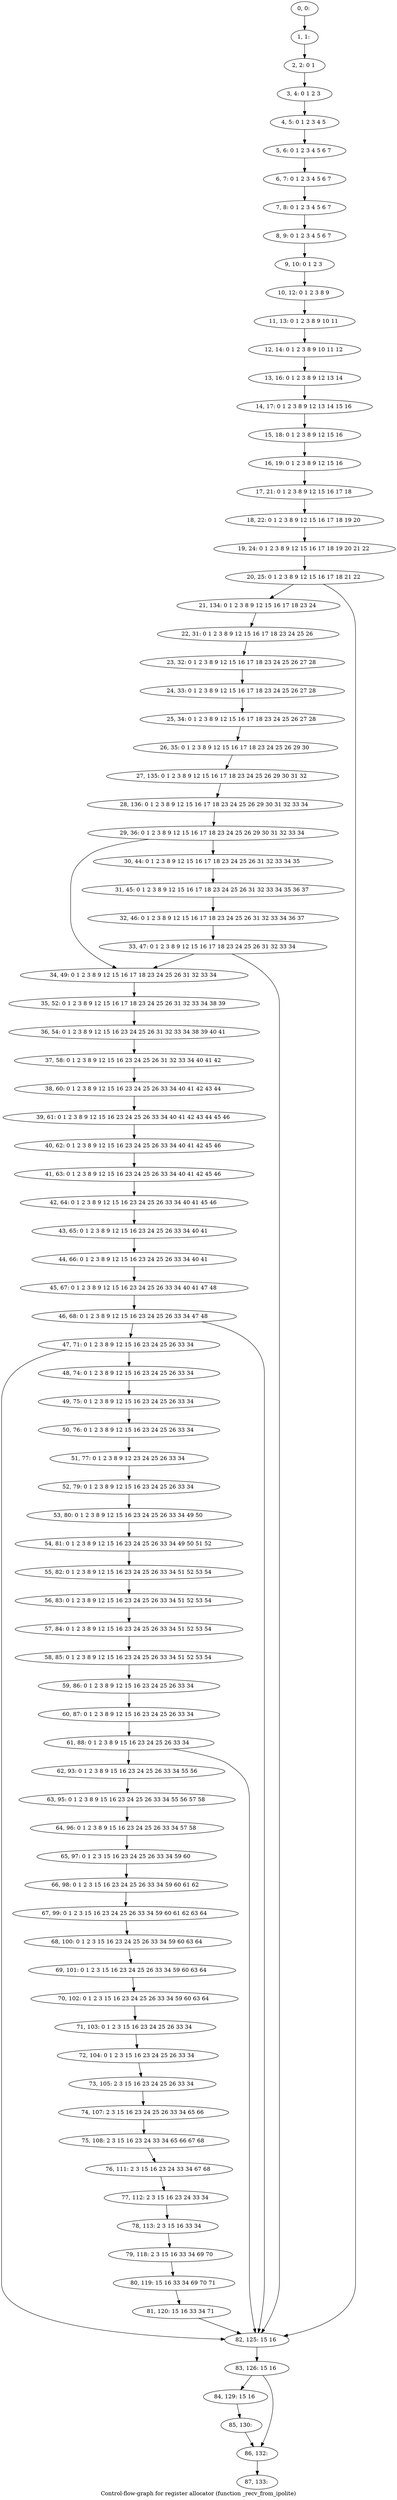 digraph G {
graph [label="Control-flow-graph for register allocator (function _recv_from_ipolite)"]
0[label="0, 0: "];
1[label="1, 1: "];
2[label="2, 2: 0 1 "];
3[label="3, 4: 0 1 2 3 "];
4[label="4, 5: 0 1 2 3 4 5 "];
5[label="5, 6: 0 1 2 3 4 5 6 7 "];
6[label="6, 7: 0 1 2 3 4 5 6 7 "];
7[label="7, 8: 0 1 2 3 4 5 6 7 "];
8[label="8, 9: 0 1 2 3 4 5 6 7 "];
9[label="9, 10: 0 1 2 3 "];
10[label="10, 12: 0 1 2 3 8 9 "];
11[label="11, 13: 0 1 2 3 8 9 10 11 "];
12[label="12, 14: 0 1 2 3 8 9 10 11 12 "];
13[label="13, 16: 0 1 2 3 8 9 12 13 14 "];
14[label="14, 17: 0 1 2 3 8 9 12 13 14 15 16 "];
15[label="15, 18: 0 1 2 3 8 9 12 15 16 "];
16[label="16, 19: 0 1 2 3 8 9 12 15 16 "];
17[label="17, 21: 0 1 2 3 8 9 12 15 16 17 18 "];
18[label="18, 22: 0 1 2 3 8 9 12 15 16 17 18 19 20 "];
19[label="19, 24: 0 1 2 3 8 9 12 15 16 17 18 19 20 21 22 "];
20[label="20, 25: 0 1 2 3 8 9 12 15 16 17 18 21 22 "];
21[label="21, 134: 0 1 2 3 8 9 12 15 16 17 18 23 24 "];
22[label="22, 31: 0 1 2 3 8 9 12 15 16 17 18 23 24 25 26 "];
23[label="23, 32: 0 1 2 3 8 9 12 15 16 17 18 23 24 25 26 27 28 "];
24[label="24, 33: 0 1 2 3 8 9 12 15 16 17 18 23 24 25 26 27 28 "];
25[label="25, 34: 0 1 2 3 8 9 12 15 16 17 18 23 24 25 26 27 28 "];
26[label="26, 35: 0 1 2 3 8 9 12 15 16 17 18 23 24 25 26 29 30 "];
27[label="27, 135: 0 1 2 3 8 9 12 15 16 17 18 23 24 25 26 29 30 31 32 "];
28[label="28, 136: 0 1 2 3 8 9 12 15 16 17 18 23 24 25 26 29 30 31 32 33 34 "];
29[label="29, 36: 0 1 2 3 8 9 12 15 16 17 18 23 24 25 26 29 30 31 32 33 34 "];
30[label="30, 44: 0 1 2 3 8 9 12 15 16 17 18 23 24 25 26 31 32 33 34 35 "];
31[label="31, 45: 0 1 2 3 8 9 12 15 16 17 18 23 24 25 26 31 32 33 34 35 36 37 "];
32[label="32, 46: 0 1 2 3 8 9 12 15 16 17 18 23 24 25 26 31 32 33 34 36 37 "];
33[label="33, 47: 0 1 2 3 8 9 12 15 16 17 18 23 24 25 26 31 32 33 34 "];
34[label="34, 49: 0 1 2 3 8 9 12 15 16 17 18 23 24 25 26 31 32 33 34 "];
35[label="35, 52: 0 1 2 3 8 9 12 15 16 17 18 23 24 25 26 31 32 33 34 38 39 "];
36[label="36, 54: 0 1 2 3 8 9 12 15 16 23 24 25 26 31 32 33 34 38 39 40 41 "];
37[label="37, 58: 0 1 2 3 8 9 12 15 16 23 24 25 26 31 32 33 34 40 41 42 "];
38[label="38, 60: 0 1 2 3 8 9 12 15 16 23 24 25 26 33 34 40 41 42 43 44 "];
39[label="39, 61: 0 1 2 3 8 9 12 15 16 23 24 25 26 33 34 40 41 42 43 44 45 46 "];
40[label="40, 62: 0 1 2 3 8 9 12 15 16 23 24 25 26 33 34 40 41 42 45 46 "];
41[label="41, 63: 0 1 2 3 8 9 12 15 16 23 24 25 26 33 34 40 41 42 45 46 "];
42[label="42, 64: 0 1 2 3 8 9 12 15 16 23 24 25 26 33 34 40 41 45 46 "];
43[label="43, 65: 0 1 2 3 8 9 12 15 16 23 24 25 26 33 34 40 41 "];
44[label="44, 66: 0 1 2 3 8 9 12 15 16 23 24 25 26 33 34 40 41 "];
45[label="45, 67: 0 1 2 3 8 9 12 15 16 23 24 25 26 33 34 40 41 47 48 "];
46[label="46, 68: 0 1 2 3 8 9 12 15 16 23 24 25 26 33 34 47 48 "];
47[label="47, 71: 0 1 2 3 8 9 12 15 16 23 24 25 26 33 34 "];
48[label="48, 74: 0 1 2 3 8 9 12 15 16 23 24 25 26 33 34 "];
49[label="49, 75: 0 1 2 3 8 9 12 15 16 23 24 25 26 33 34 "];
50[label="50, 76: 0 1 2 3 8 9 12 15 16 23 24 25 26 33 34 "];
51[label="51, 77: 0 1 2 3 8 9 12 23 24 25 26 33 34 "];
52[label="52, 79: 0 1 2 3 8 9 12 15 16 23 24 25 26 33 34 "];
53[label="53, 80: 0 1 2 3 8 9 12 15 16 23 24 25 26 33 34 49 50 "];
54[label="54, 81: 0 1 2 3 8 9 12 15 16 23 24 25 26 33 34 49 50 51 52 "];
55[label="55, 82: 0 1 2 3 8 9 12 15 16 23 24 25 26 33 34 51 52 53 54 "];
56[label="56, 83: 0 1 2 3 8 9 12 15 16 23 24 25 26 33 34 51 52 53 54 "];
57[label="57, 84: 0 1 2 3 8 9 12 15 16 23 24 25 26 33 34 51 52 53 54 "];
58[label="58, 85: 0 1 2 3 8 9 12 15 16 23 24 25 26 33 34 51 52 53 54 "];
59[label="59, 86: 0 1 2 3 8 9 12 15 16 23 24 25 26 33 34 "];
60[label="60, 87: 0 1 2 3 8 9 12 15 16 23 24 25 26 33 34 "];
61[label="61, 88: 0 1 2 3 8 9 15 16 23 24 25 26 33 34 "];
62[label="62, 93: 0 1 2 3 8 9 15 16 23 24 25 26 33 34 55 56 "];
63[label="63, 95: 0 1 2 3 8 9 15 16 23 24 25 26 33 34 55 56 57 58 "];
64[label="64, 96: 0 1 2 3 8 9 15 16 23 24 25 26 33 34 57 58 "];
65[label="65, 97: 0 1 2 3 15 16 23 24 25 26 33 34 59 60 "];
66[label="66, 98: 0 1 2 3 15 16 23 24 25 26 33 34 59 60 61 62 "];
67[label="67, 99: 0 1 2 3 15 16 23 24 25 26 33 34 59 60 61 62 63 64 "];
68[label="68, 100: 0 1 2 3 15 16 23 24 25 26 33 34 59 60 63 64 "];
69[label="69, 101: 0 1 2 3 15 16 23 24 25 26 33 34 59 60 63 64 "];
70[label="70, 102: 0 1 2 3 15 16 23 24 25 26 33 34 59 60 63 64 "];
71[label="71, 103: 0 1 2 3 15 16 23 24 25 26 33 34 "];
72[label="72, 104: 0 1 2 3 15 16 23 24 25 26 33 34 "];
73[label="73, 105: 2 3 15 16 23 24 25 26 33 34 "];
74[label="74, 107: 2 3 15 16 23 24 25 26 33 34 65 66 "];
75[label="75, 108: 2 3 15 16 23 24 33 34 65 66 67 68 "];
76[label="76, 111: 2 3 15 16 23 24 33 34 67 68 "];
77[label="77, 112: 2 3 15 16 23 24 33 34 "];
78[label="78, 113: 2 3 15 16 33 34 "];
79[label="79, 118: 2 3 15 16 33 34 69 70 "];
80[label="80, 119: 15 16 33 34 69 70 71 "];
81[label="81, 120: 15 16 33 34 71 "];
82[label="82, 125: 15 16 "];
83[label="83, 126: 15 16 "];
84[label="84, 129: 15 16 "];
85[label="85, 130: "];
86[label="86, 132: "];
87[label="87, 133: "];
0->1 ;
1->2 ;
2->3 ;
3->4 ;
4->5 ;
5->6 ;
6->7 ;
7->8 ;
8->9 ;
9->10 ;
10->11 ;
11->12 ;
12->13 ;
13->14 ;
14->15 ;
15->16 ;
16->17 ;
17->18 ;
18->19 ;
19->20 ;
20->21 ;
20->82 ;
21->22 ;
22->23 ;
23->24 ;
24->25 ;
25->26 ;
26->27 ;
27->28 ;
28->29 ;
29->30 ;
29->34 ;
30->31 ;
31->32 ;
32->33 ;
33->34 ;
33->82 ;
34->35 ;
35->36 ;
36->37 ;
37->38 ;
38->39 ;
39->40 ;
40->41 ;
41->42 ;
42->43 ;
43->44 ;
44->45 ;
45->46 ;
46->47 ;
46->82 ;
47->48 ;
47->82 ;
48->49 ;
49->50 ;
50->51 ;
51->52 ;
52->53 ;
53->54 ;
54->55 ;
55->56 ;
56->57 ;
57->58 ;
58->59 ;
59->60 ;
60->61 ;
61->62 ;
61->82 ;
62->63 ;
63->64 ;
64->65 ;
65->66 ;
66->67 ;
67->68 ;
68->69 ;
69->70 ;
70->71 ;
71->72 ;
72->73 ;
73->74 ;
74->75 ;
75->76 ;
76->77 ;
77->78 ;
78->79 ;
79->80 ;
80->81 ;
81->82 ;
82->83 ;
83->84 ;
83->86 ;
84->85 ;
85->86 ;
86->87 ;
}
